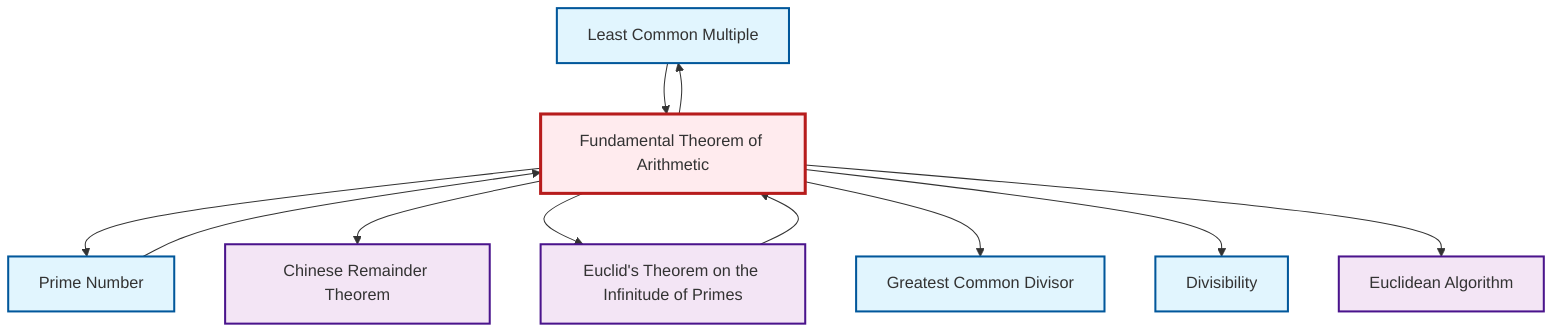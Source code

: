 graph TD
    classDef definition fill:#e1f5fe,stroke:#01579b,stroke-width:2px
    classDef theorem fill:#f3e5f5,stroke:#4a148c,stroke-width:2px
    classDef axiom fill:#fff3e0,stroke:#e65100,stroke-width:2px
    classDef example fill:#e8f5e9,stroke:#1b5e20,stroke-width:2px
    classDef current fill:#ffebee,stroke:#b71c1c,stroke-width:3px
    def-lcm["Least Common Multiple"]:::definition
    thm-fundamental-arithmetic["Fundamental Theorem of Arithmetic"]:::theorem
    thm-chinese-remainder["Chinese Remainder Theorem"]:::theorem
    def-gcd["Greatest Common Divisor"]:::definition
    thm-euclid-infinitude-primes["Euclid's Theorem on the Infinitude of Primes"]:::theorem
    def-divisibility["Divisibility"]:::definition
    def-prime["Prime Number"]:::definition
    thm-euclidean-algorithm["Euclidean Algorithm"]:::theorem
    thm-fundamental-arithmetic --> def-prime
    thm-euclid-infinitude-primes --> thm-fundamental-arithmetic
    thm-fundamental-arithmetic --> def-lcm
    thm-fundamental-arithmetic --> thm-chinese-remainder
    thm-fundamental-arithmetic --> thm-euclid-infinitude-primes
    def-prime --> thm-fundamental-arithmetic
    def-lcm --> thm-fundamental-arithmetic
    thm-fundamental-arithmetic --> def-gcd
    thm-fundamental-arithmetic --> def-divisibility
    thm-fundamental-arithmetic --> thm-euclidean-algorithm
    class thm-fundamental-arithmetic current